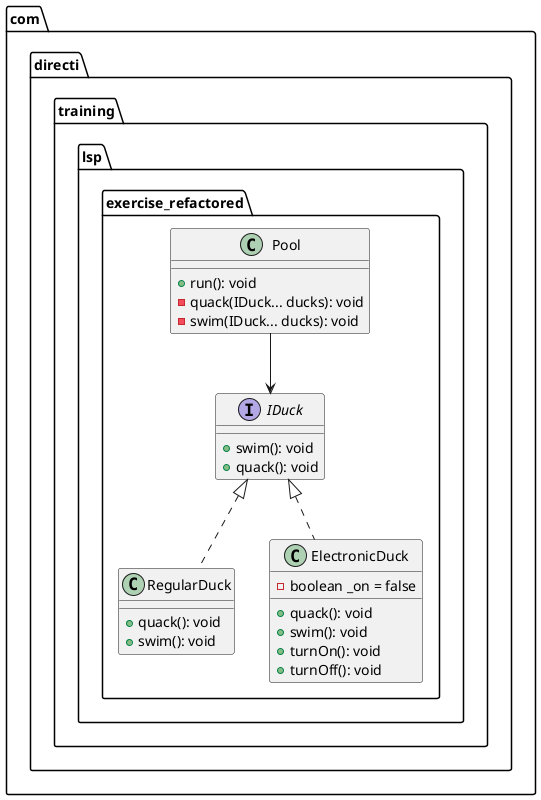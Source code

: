 @startuml Liskov Substitution Principle

package com.directi.training.lsp.exercise_refactored {
    interface IDuck {
        + swim(): void
        + quack(): void
    }

    class RegularDuck {
        + quack(): void
        + swim(): void
    }

    class ElectronicDuck {
        - boolean _on = false
        + quack(): void
        + swim(): void
        + turnOn(): void
        + turnOff(): void
    }
    
    class Pool {
        + run(): void
        - quack(IDuck... ducks): void
        - swim(IDuck... ducks): void
    }

    IDuck <|.. RegularDuck
    IDuck <|.. ElectronicDuck
    Pool --> IDuck
}

@enduml
